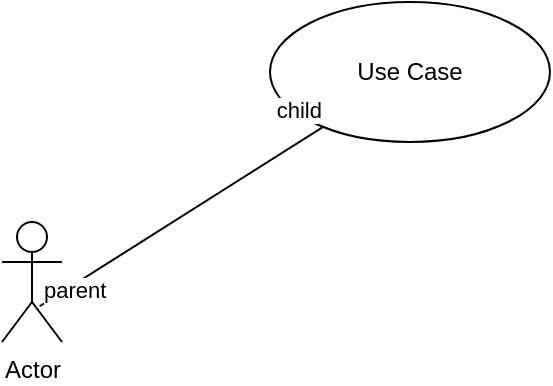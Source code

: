 <mxfile version="21.6.6" type="github">
  <diagram name="Página-1" id="fx2UHgdi2XnCteotmQSU">
    <mxGraphModel dx="803" dy="482" grid="1" gridSize="10" guides="1" tooltips="1" connect="1" arrows="1" fold="1" page="1" pageScale="1" pageWidth="827" pageHeight="1169" math="0" shadow="0">
      <root>
        <mxCell id="0" />
        <mxCell id="1" parent="0" />
        <mxCell id="2olFYHqkVpVATgzlgNrR-1" value="Actor" style="shape=umlActor;verticalLabelPosition=bottom;verticalAlign=top;html=1;" vertex="1" parent="1">
          <mxGeometry x="140" y="250" width="30" height="60" as="geometry" />
        </mxCell>
        <mxCell id="2olFYHqkVpVATgzlgNrR-2" value="Use Case" style="ellipse;whiteSpace=wrap;html=1;" vertex="1" parent="1">
          <mxGeometry x="274" y="140" width="140" height="70" as="geometry" />
        </mxCell>
        <mxCell id="2olFYHqkVpVATgzlgNrR-3" value="" style="endArrow=none;html=1;rounded=0;exitX=0.628;exitY=0.702;exitDx=0;exitDy=0;exitPerimeter=0;" edge="1" parent="1" source="2olFYHqkVpVATgzlgNrR-1" target="2olFYHqkVpVATgzlgNrR-2">
          <mxGeometry relative="1" as="geometry">
            <mxPoint x="330" y="250" as="sourcePoint" />
            <mxPoint x="490" y="250" as="targetPoint" />
          </mxGeometry>
        </mxCell>
        <mxCell id="2olFYHqkVpVATgzlgNrR-4" value="parent" style="edgeLabel;resizable=0;html=1;align=left;verticalAlign=bottom;" connectable="0" vertex="1" parent="2olFYHqkVpVATgzlgNrR-3">
          <mxGeometry x="-1" relative="1" as="geometry" />
        </mxCell>
        <mxCell id="2olFYHqkVpVATgzlgNrR-5" value="child" style="edgeLabel;resizable=0;html=1;align=right;verticalAlign=bottom;" connectable="0" vertex="1" parent="2olFYHqkVpVATgzlgNrR-3">
          <mxGeometry x="1" relative="1" as="geometry" />
        </mxCell>
      </root>
    </mxGraphModel>
  </diagram>
</mxfile>
